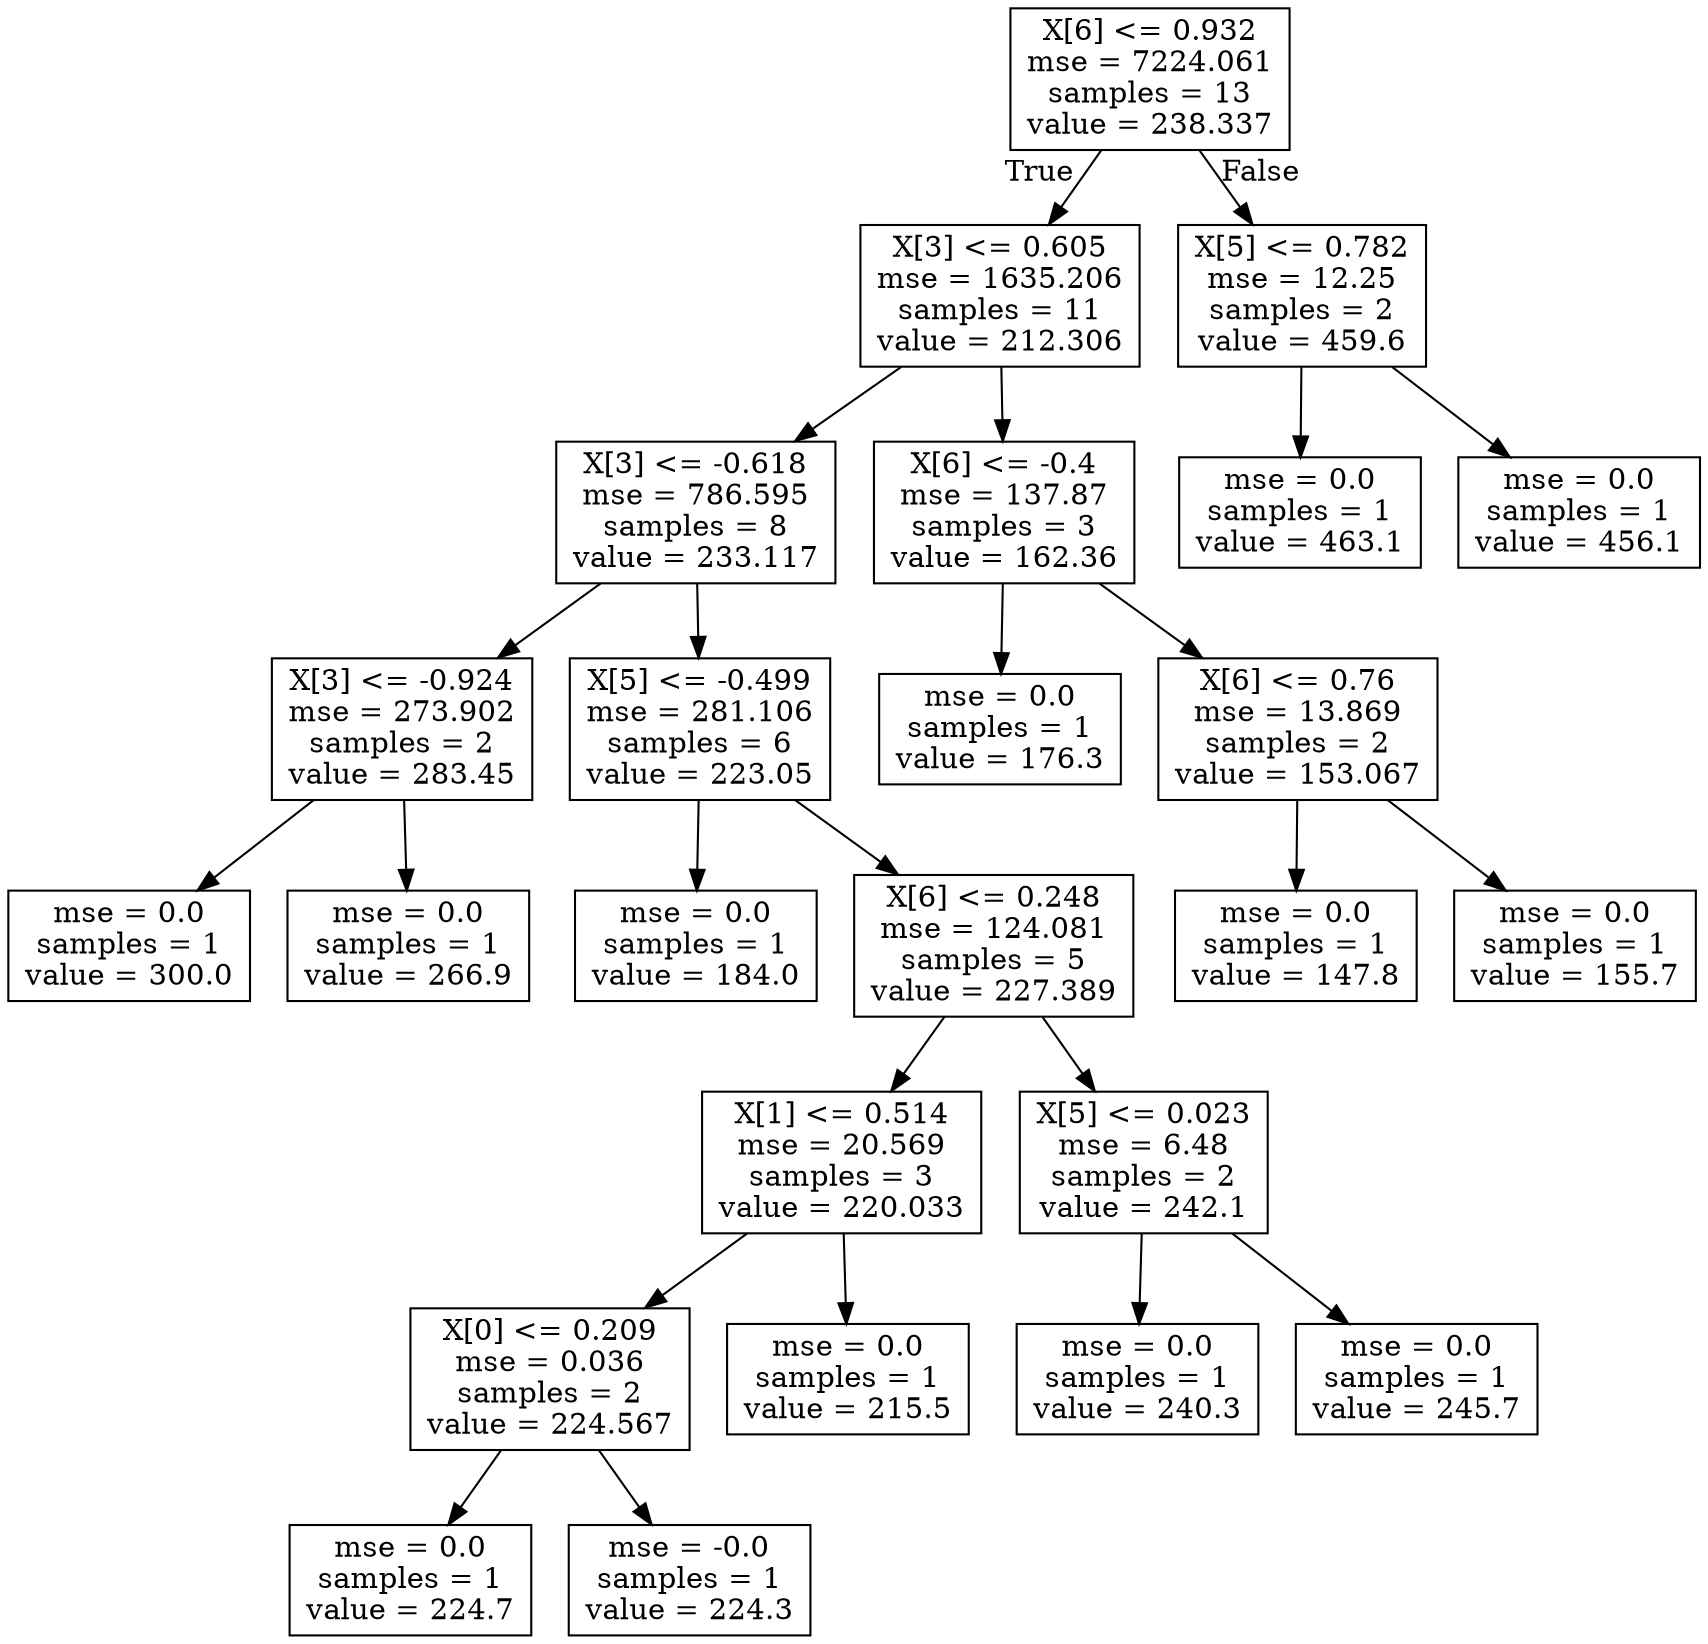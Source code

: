 digraph Tree {
node [shape=box] ;
0 [label="X[6] <= 0.932\nmse = 7224.061\nsamples = 13\nvalue = 238.337"] ;
1 [label="X[3] <= 0.605\nmse = 1635.206\nsamples = 11\nvalue = 212.306"] ;
0 -> 1 [labeldistance=2.5, labelangle=45, headlabel="True"] ;
2 [label="X[3] <= -0.618\nmse = 786.595\nsamples = 8\nvalue = 233.117"] ;
1 -> 2 ;
3 [label="X[3] <= -0.924\nmse = 273.902\nsamples = 2\nvalue = 283.45"] ;
2 -> 3 ;
4 [label="mse = 0.0\nsamples = 1\nvalue = 300.0"] ;
3 -> 4 ;
5 [label="mse = 0.0\nsamples = 1\nvalue = 266.9"] ;
3 -> 5 ;
6 [label="X[5] <= -0.499\nmse = 281.106\nsamples = 6\nvalue = 223.05"] ;
2 -> 6 ;
7 [label="mse = 0.0\nsamples = 1\nvalue = 184.0"] ;
6 -> 7 ;
8 [label="X[6] <= 0.248\nmse = 124.081\nsamples = 5\nvalue = 227.389"] ;
6 -> 8 ;
9 [label="X[1] <= 0.514\nmse = 20.569\nsamples = 3\nvalue = 220.033"] ;
8 -> 9 ;
10 [label="X[0] <= 0.209\nmse = 0.036\nsamples = 2\nvalue = 224.567"] ;
9 -> 10 ;
11 [label="mse = 0.0\nsamples = 1\nvalue = 224.7"] ;
10 -> 11 ;
12 [label="mse = -0.0\nsamples = 1\nvalue = 224.3"] ;
10 -> 12 ;
13 [label="mse = 0.0\nsamples = 1\nvalue = 215.5"] ;
9 -> 13 ;
14 [label="X[5] <= 0.023\nmse = 6.48\nsamples = 2\nvalue = 242.1"] ;
8 -> 14 ;
15 [label="mse = 0.0\nsamples = 1\nvalue = 240.3"] ;
14 -> 15 ;
16 [label="mse = 0.0\nsamples = 1\nvalue = 245.7"] ;
14 -> 16 ;
17 [label="X[6] <= -0.4\nmse = 137.87\nsamples = 3\nvalue = 162.36"] ;
1 -> 17 ;
18 [label="mse = 0.0\nsamples = 1\nvalue = 176.3"] ;
17 -> 18 ;
19 [label="X[6] <= 0.76\nmse = 13.869\nsamples = 2\nvalue = 153.067"] ;
17 -> 19 ;
20 [label="mse = 0.0\nsamples = 1\nvalue = 147.8"] ;
19 -> 20 ;
21 [label="mse = 0.0\nsamples = 1\nvalue = 155.7"] ;
19 -> 21 ;
22 [label="X[5] <= 0.782\nmse = 12.25\nsamples = 2\nvalue = 459.6"] ;
0 -> 22 [labeldistance=2.5, labelangle=-45, headlabel="False"] ;
23 [label="mse = 0.0\nsamples = 1\nvalue = 463.1"] ;
22 -> 23 ;
24 [label="mse = 0.0\nsamples = 1\nvalue = 456.1"] ;
22 -> 24 ;
}